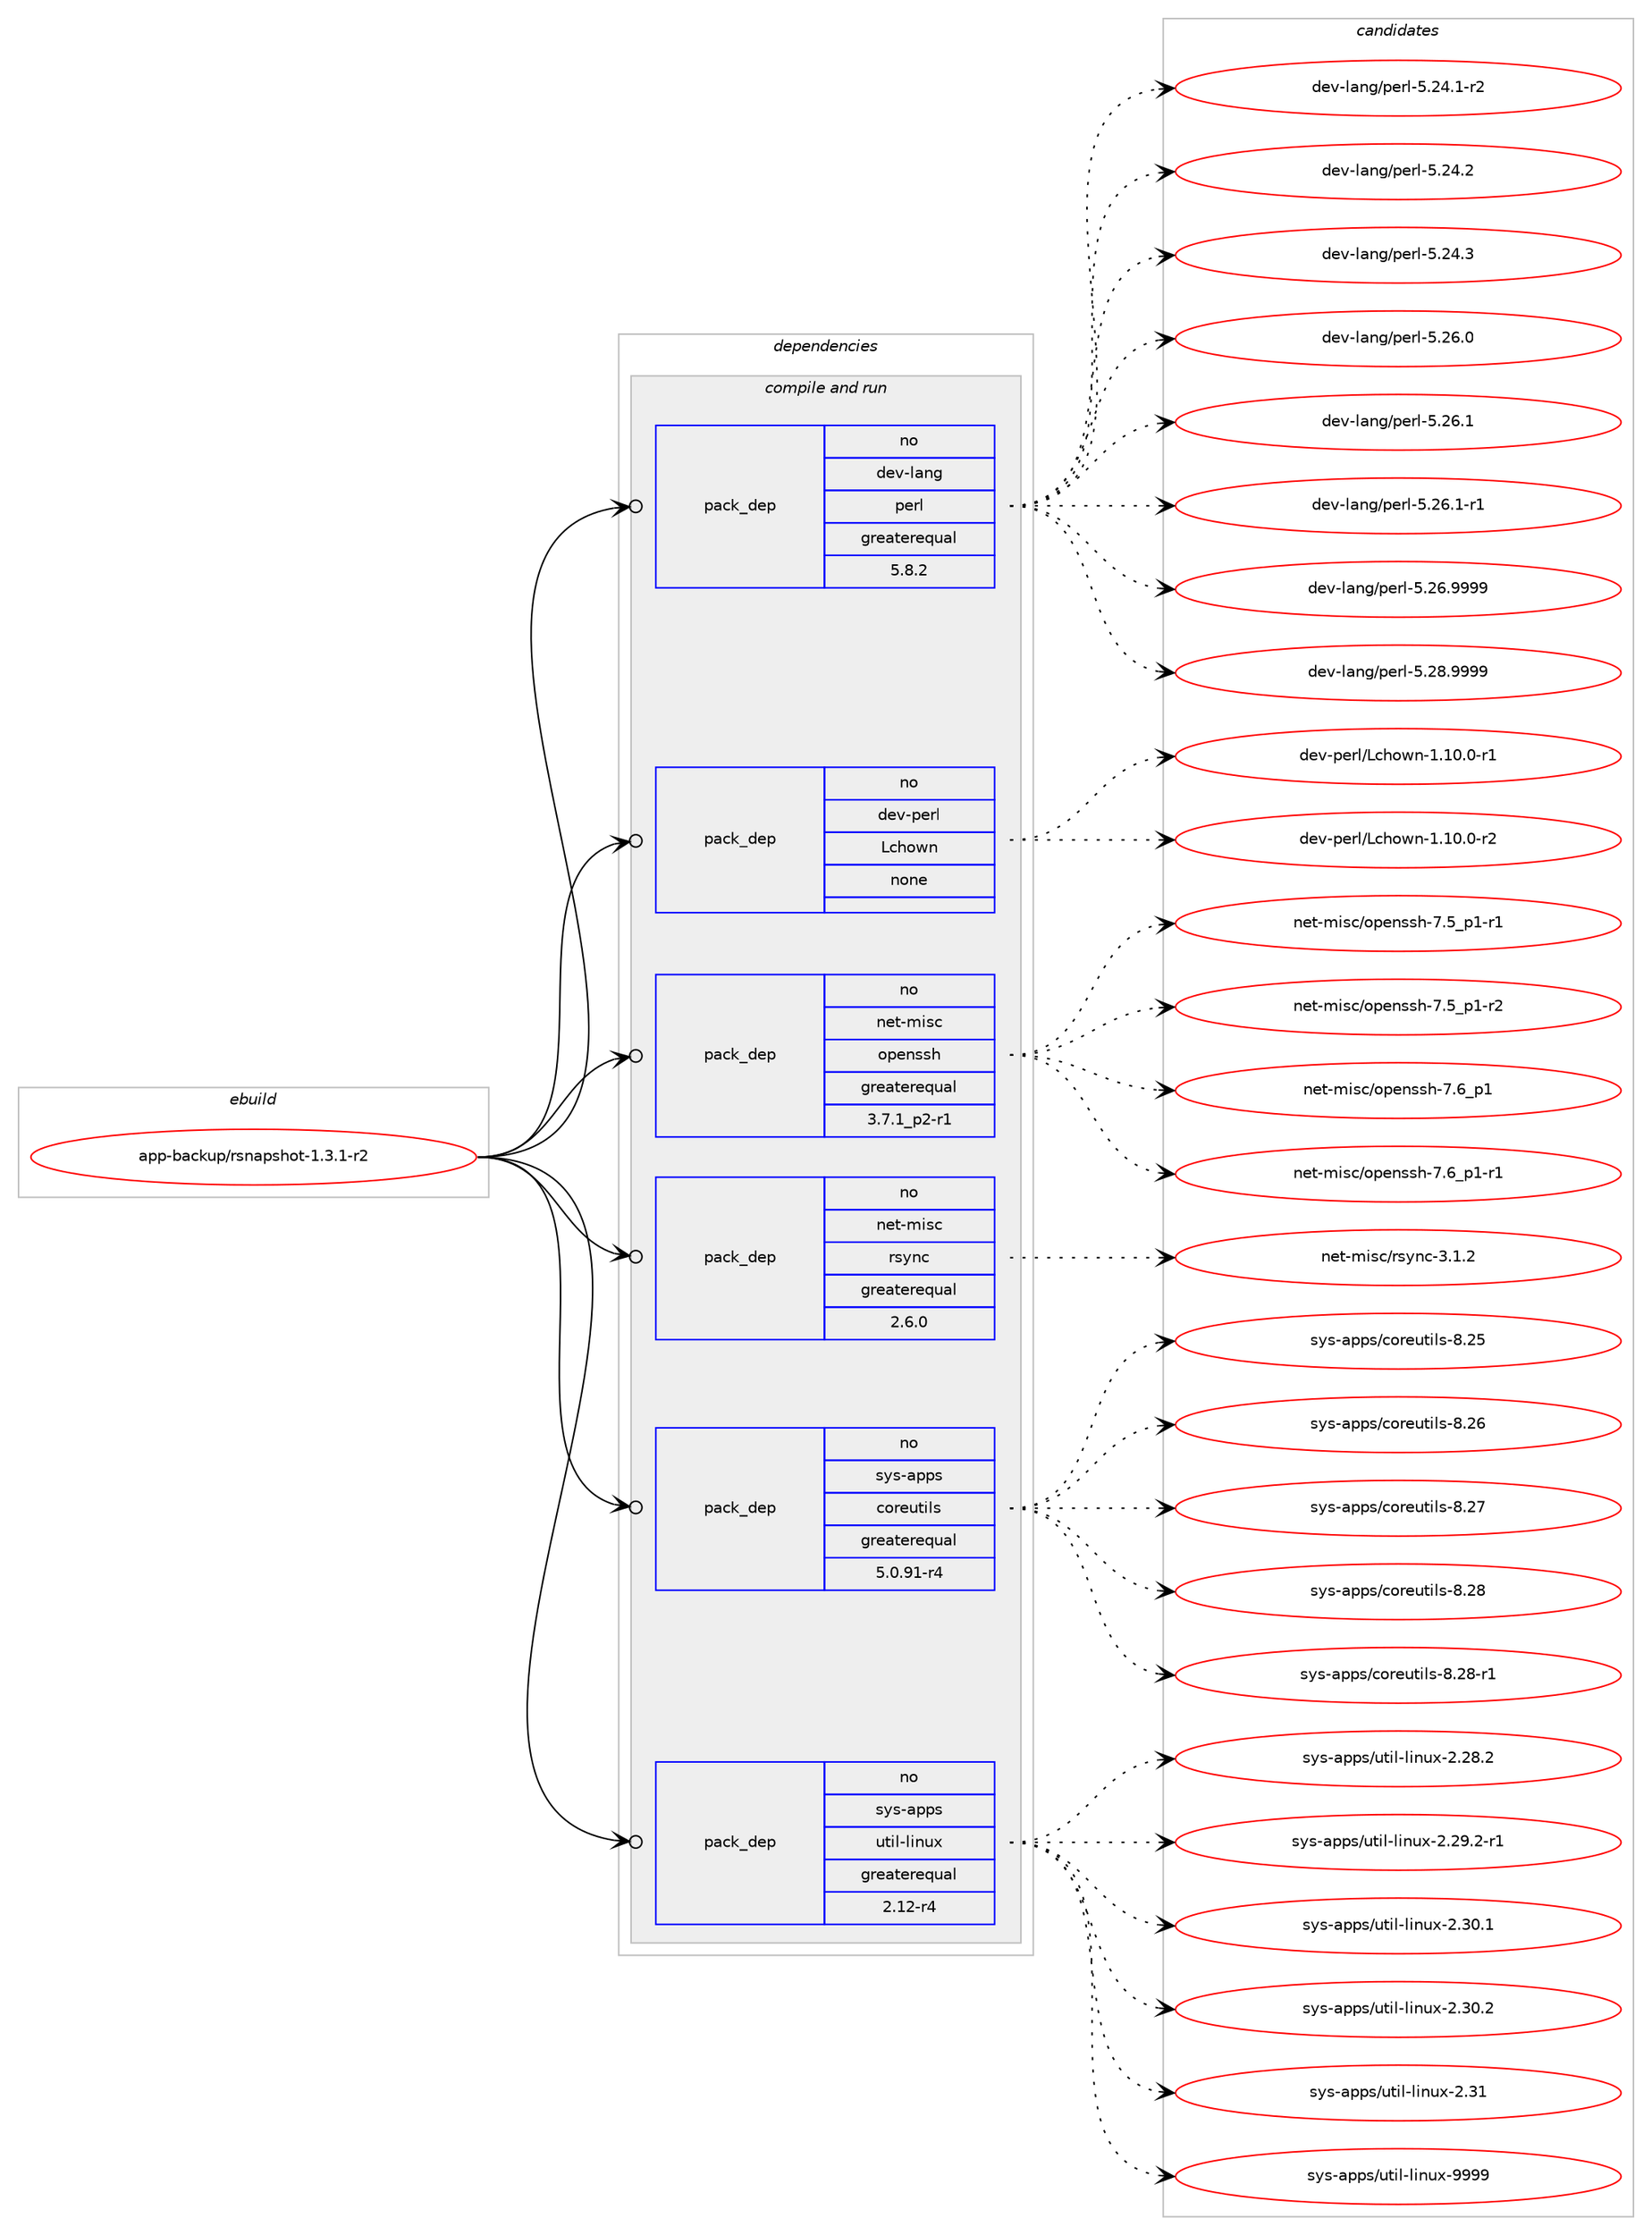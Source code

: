 digraph prolog {

# *************
# Graph options
# *************

newrank=true;
concentrate=true;
compound=true;
graph [rankdir=LR,fontname=Helvetica,fontsize=10,ranksep=1.5];#, ranksep=2.5, nodesep=0.2];
edge  [arrowhead=vee];
node  [fontname=Helvetica,fontsize=10];

# **********
# The ebuild
# **********

subgraph cluster_leftcol {
color=gray;
rank=same;
label=<<i>ebuild</i>>;
id [label="app-backup/rsnapshot-1.3.1-r2", color=red, width=4, href="../app-backup/rsnapshot-1.3.1-r2.svg"];
}

# ****************
# The dependencies
# ****************

subgraph cluster_midcol {
color=gray;
label=<<i>dependencies</i>>;
subgraph cluster_compile {
fillcolor="#eeeeee";
style=filled;
label=<<i>compile</i>>;
}
subgraph cluster_compileandrun {
fillcolor="#eeeeee";
style=filled;
label=<<i>compile and run</i>>;
subgraph pack7731 {
dependency10940 [label=<<TABLE BORDER="0" CELLBORDER="1" CELLSPACING="0" CELLPADDING="4" WIDTH="220"><TR><TD ROWSPAN="6" CELLPADDING="30">pack_dep</TD></TR><TR><TD WIDTH="110">no</TD></TR><TR><TD>dev-lang</TD></TR><TR><TD>perl</TD></TR><TR><TD>greaterequal</TD></TR><TR><TD>5.8.2</TD></TR></TABLE>>, shape=none, color=blue];
}
id:e -> dependency10940:w [weight=20,style="solid",arrowhead="odotvee"];
subgraph pack7732 {
dependency10941 [label=<<TABLE BORDER="0" CELLBORDER="1" CELLSPACING="0" CELLPADDING="4" WIDTH="220"><TR><TD ROWSPAN="6" CELLPADDING="30">pack_dep</TD></TR><TR><TD WIDTH="110">no</TD></TR><TR><TD>dev-perl</TD></TR><TR><TD>Lchown</TD></TR><TR><TD>none</TD></TR><TR><TD></TD></TR></TABLE>>, shape=none, color=blue];
}
id:e -> dependency10941:w [weight=20,style="solid",arrowhead="odotvee"];
subgraph pack7733 {
dependency10942 [label=<<TABLE BORDER="0" CELLBORDER="1" CELLSPACING="0" CELLPADDING="4" WIDTH="220"><TR><TD ROWSPAN="6" CELLPADDING="30">pack_dep</TD></TR><TR><TD WIDTH="110">no</TD></TR><TR><TD>net-misc</TD></TR><TR><TD>openssh</TD></TR><TR><TD>greaterequal</TD></TR><TR><TD>3.7.1_p2-r1</TD></TR></TABLE>>, shape=none, color=blue];
}
id:e -> dependency10942:w [weight=20,style="solid",arrowhead="odotvee"];
subgraph pack7734 {
dependency10943 [label=<<TABLE BORDER="0" CELLBORDER="1" CELLSPACING="0" CELLPADDING="4" WIDTH="220"><TR><TD ROWSPAN="6" CELLPADDING="30">pack_dep</TD></TR><TR><TD WIDTH="110">no</TD></TR><TR><TD>net-misc</TD></TR><TR><TD>rsync</TD></TR><TR><TD>greaterequal</TD></TR><TR><TD>2.6.0</TD></TR></TABLE>>, shape=none, color=blue];
}
id:e -> dependency10943:w [weight=20,style="solid",arrowhead="odotvee"];
subgraph pack7735 {
dependency10944 [label=<<TABLE BORDER="0" CELLBORDER="1" CELLSPACING="0" CELLPADDING="4" WIDTH="220"><TR><TD ROWSPAN="6" CELLPADDING="30">pack_dep</TD></TR><TR><TD WIDTH="110">no</TD></TR><TR><TD>sys-apps</TD></TR><TR><TD>coreutils</TD></TR><TR><TD>greaterequal</TD></TR><TR><TD>5.0.91-r4</TD></TR></TABLE>>, shape=none, color=blue];
}
id:e -> dependency10944:w [weight=20,style="solid",arrowhead="odotvee"];
subgraph pack7736 {
dependency10945 [label=<<TABLE BORDER="0" CELLBORDER="1" CELLSPACING="0" CELLPADDING="4" WIDTH="220"><TR><TD ROWSPAN="6" CELLPADDING="30">pack_dep</TD></TR><TR><TD WIDTH="110">no</TD></TR><TR><TD>sys-apps</TD></TR><TR><TD>util-linux</TD></TR><TR><TD>greaterequal</TD></TR><TR><TD>2.12-r4</TD></TR></TABLE>>, shape=none, color=blue];
}
id:e -> dependency10945:w [weight=20,style="solid",arrowhead="odotvee"];
}
subgraph cluster_run {
fillcolor="#eeeeee";
style=filled;
label=<<i>run</i>>;
}
}

# **************
# The candidates
# **************

subgraph cluster_choices {
rank=same;
color=gray;
label=<<i>candidates</i>>;

subgraph choice7731 {
color=black;
nodesep=1;
choice100101118451089711010347112101114108455346505246494511450 [label="dev-lang/perl-5.24.1-r2", color=red, width=4,href="../dev-lang/perl-5.24.1-r2.svg"];
choice10010111845108971101034711210111410845534650524650 [label="dev-lang/perl-5.24.2", color=red, width=4,href="../dev-lang/perl-5.24.2.svg"];
choice10010111845108971101034711210111410845534650524651 [label="dev-lang/perl-5.24.3", color=red, width=4,href="../dev-lang/perl-5.24.3.svg"];
choice10010111845108971101034711210111410845534650544648 [label="dev-lang/perl-5.26.0", color=red, width=4,href="../dev-lang/perl-5.26.0.svg"];
choice10010111845108971101034711210111410845534650544649 [label="dev-lang/perl-5.26.1", color=red, width=4,href="../dev-lang/perl-5.26.1.svg"];
choice100101118451089711010347112101114108455346505446494511449 [label="dev-lang/perl-5.26.1-r1", color=red, width=4,href="../dev-lang/perl-5.26.1-r1.svg"];
choice10010111845108971101034711210111410845534650544657575757 [label="dev-lang/perl-5.26.9999", color=red, width=4,href="../dev-lang/perl-5.26.9999.svg"];
choice10010111845108971101034711210111410845534650564657575757 [label="dev-lang/perl-5.28.9999", color=red, width=4,href="../dev-lang/perl-5.28.9999.svg"];
dependency10940:e -> choice100101118451089711010347112101114108455346505246494511450:w [style=dotted,weight="100"];
dependency10940:e -> choice10010111845108971101034711210111410845534650524650:w [style=dotted,weight="100"];
dependency10940:e -> choice10010111845108971101034711210111410845534650524651:w [style=dotted,weight="100"];
dependency10940:e -> choice10010111845108971101034711210111410845534650544648:w [style=dotted,weight="100"];
dependency10940:e -> choice10010111845108971101034711210111410845534650544649:w [style=dotted,weight="100"];
dependency10940:e -> choice100101118451089711010347112101114108455346505446494511449:w [style=dotted,weight="100"];
dependency10940:e -> choice10010111845108971101034711210111410845534650544657575757:w [style=dotted,weight="100"];
dependency10940:e -> choice10010111845108971101034711210111410845534650564657575757:w [style=dotted,weight="100"];
}
subgraph choice7732 {
color=black;
nodesep=1;
choice10010111845112101114108477699104111119110454946494846484511449 [label="dev-perl/Lchown-1.10.0-r1", color=red, width=4,href="../dev-perl/Lchown-1.10.0-r1.svg"];
choice10010111845112101114108477699104111119110454946494846484511450 [label="dev-perl/Lchown-1.10.0-r2", color=red, width=4,href="../dev-perl/Lchown-1.10.0-r2.svg"];
dependency10941:e -> choice10010111845112101114108477699104111119110454946494846484511449:w [style=dotted,weight="100"];
dependency10941:e -> choice10010111845112101114108477699104111119110454946494846484511450:w [style=dotted,weight="100"];
}
subgraph choice7733 {
color=black;
nodesep=1;
choice1101011164510910511599471111121011101151151044555465395112494511449 [label="net-misc/openssh-7.5_p1-r1", color=red, width=4,href="../net-misc/openssh-7.5_p1-r1.svg"];
choice1101011164510910511599471111121011101151151044555465395112494511450 [label="net-misc/openssh-7.5_p1-r2", color=red, width=4,href="../net-misc/openssh-7.5_p1-r2.svg"];
choice110101116451091051159947111112101110115115104455546549511249 [label="net-misc/openssh-7.6_p1", color=red, width=4,href="../net-misc/openssh-7.6_p1.svg"];
choice1101011164510910511599471111121011101151151044555465495112494511449 [label="net-misc/openssh-7.6_p1-r1", color=red, width=4,href="../net-misc/openssh-7.6_p1-r1.svg"];
dependency10942:e -> choice1101011164510910511599471111121011101151151044555465395112494511449:w [style=dotted,weight="100"];
dependency10942:e -> choice1101011164510910511599471111121011101151151044555465395112494511450:w [style=dotted,weight="100"];
dependency10942:e -> choice110101116451091051159947111112101110115115104455546549511249:w [style=dotted,weight="100"];
dependency10942:e -> choice1101011164510910511599471111121011101151151044555465495112494511449:w [style=dotted,weight="100"];
}
subgraph choice7734 {
color=black;
nodesep=1;
choice11010111645109105115994711411512111099455146494650 [label="net-misc/rsync-3.1.2", color=red, width=4,href="../net-misc/rsync-3.1.2.svg"];
dependency10943:e -> choice11010111645109105115994711411512111099455146494650:w [style=dotted,weight="100"];
}
subgraph choice7735 {
color=black;
nodesep=1;
choice115121115459711211211547991111141011171161051081154556465053 [label="sys-apps/coreutils-8.25", color=red, width=4,href="../sys-apps/coreutils-8.25.svg"];
choice115121115459711211211547991111141011171161051081154556465054 [label="sys-apps/coreutils-8.26", color=red, width=4,href="../sys-apps/coreutils-8.26.svg"];
choice115121115459711211211547991111141011171161051081154556465055 [label="sys-apps/coreutils-8.27", color=red, width=4,href="../sys-apps/coreutils-8.27.svg"];
choice115121115459711211211547991111141011171161051081154556465056 [label="sys-apps/coreutils-8.28", color=red, width=4,href="../sys-apps/coreutils-8.28.svg"];
choice1151211154597112112115479911111410111711610510811545564650564511449 [label="sys-apps/coreutils-8.28-r1", color=red, width=4,href="../sys-apps/coreutils-8.28-r1.svg"];
dependency10944:e -> choice115121115459711211211547991111141011171161051081154556465053:w [style=dotted,weight="100"];
dependency10944:e -> choice115121115459711211211547991111141011171161051081154556465054:w [style=dotted,weight="100"];
dependency10944:e -> choice115121115459711211211547991111141011171161051081154556465055:w [style=dotted,weight="100"];
dependency10944:e -> choice115121115459711211211547991111141011171161051081154556465056:w [style=dotted,weight="100"];
dependency10944:e -> choice1151211154597112112115479911111410111711610510811545564650564511449:w [style=dotted,weight="100"];
}
subgraph choice7736 {
color=black;
nodesep=1;
choice1151211154597112112115471171161051084510810511011712045504650564650 [label="sys-apps/util-linux-2.28.2", color=red, width=4,href="../sys-apps/util-linux-2.28.2.svg"];
choice11512111545971121121154711711610510845108105110117120455046505746504511449 [label="sys-apps/util-linux-2.29.2-r1", color=red, width=4,href="../sys-apps/util-linux-2.29.2-r1.svg"];
choice1151211154597112112115471171161051084510810511011712045504651484649 [label="sys-apps/util-linux-2.30.1", color=red, width=4,href="../sys-apps/util-linux-2.30.1.svg"];
choice1151211154597112112115471171161051084510810511011712045504651484650 [label="sys-apps/util-linux-2.30.2", color=red, width=4,href="../sys-apps/util-linux-2.30.2.svg"];
choice115121115459711211211547117116105108451081051101171204550465149 [label="sys-apps/util-linux-2.31", color=red, width=4,href="../sys-apps/util-linux-2.31.svg"];
choice115121115459711211211547117116105108451081051101171204557575757 [label="sys-apps/util-linux-9999", color=red, width=4,href="../sys-apps/util-linux-9999.svg"];
dependency10945:e -> choice1151211154597112112115471171161051084510810511011712045504650564650:w [style=dotted,weight="100"];
dependency10945:e -> choice11512111545971121121154711711610510845108105110117120455046505746504511449:w [style=dotted,weight="100"];
dependency10945:e -> choice1151211154597112112115471171161051084510810511011712045504651484649:w [style=dotted,weight="100"];
dependency10945:e -> choice1151211154597112112115471171161051084510810511011712045504651484650:w [style=dotted,weight="100"];
dependency10945:e -> choice115121115459711211211547117116105108451081051101171204550465149:w [style=dotted,weight="100"];
dependency10945:e -> choice115121115459711211211547117116105108451081051101171204557575757:w [style=dotted,weight="100"];
}
}

}
